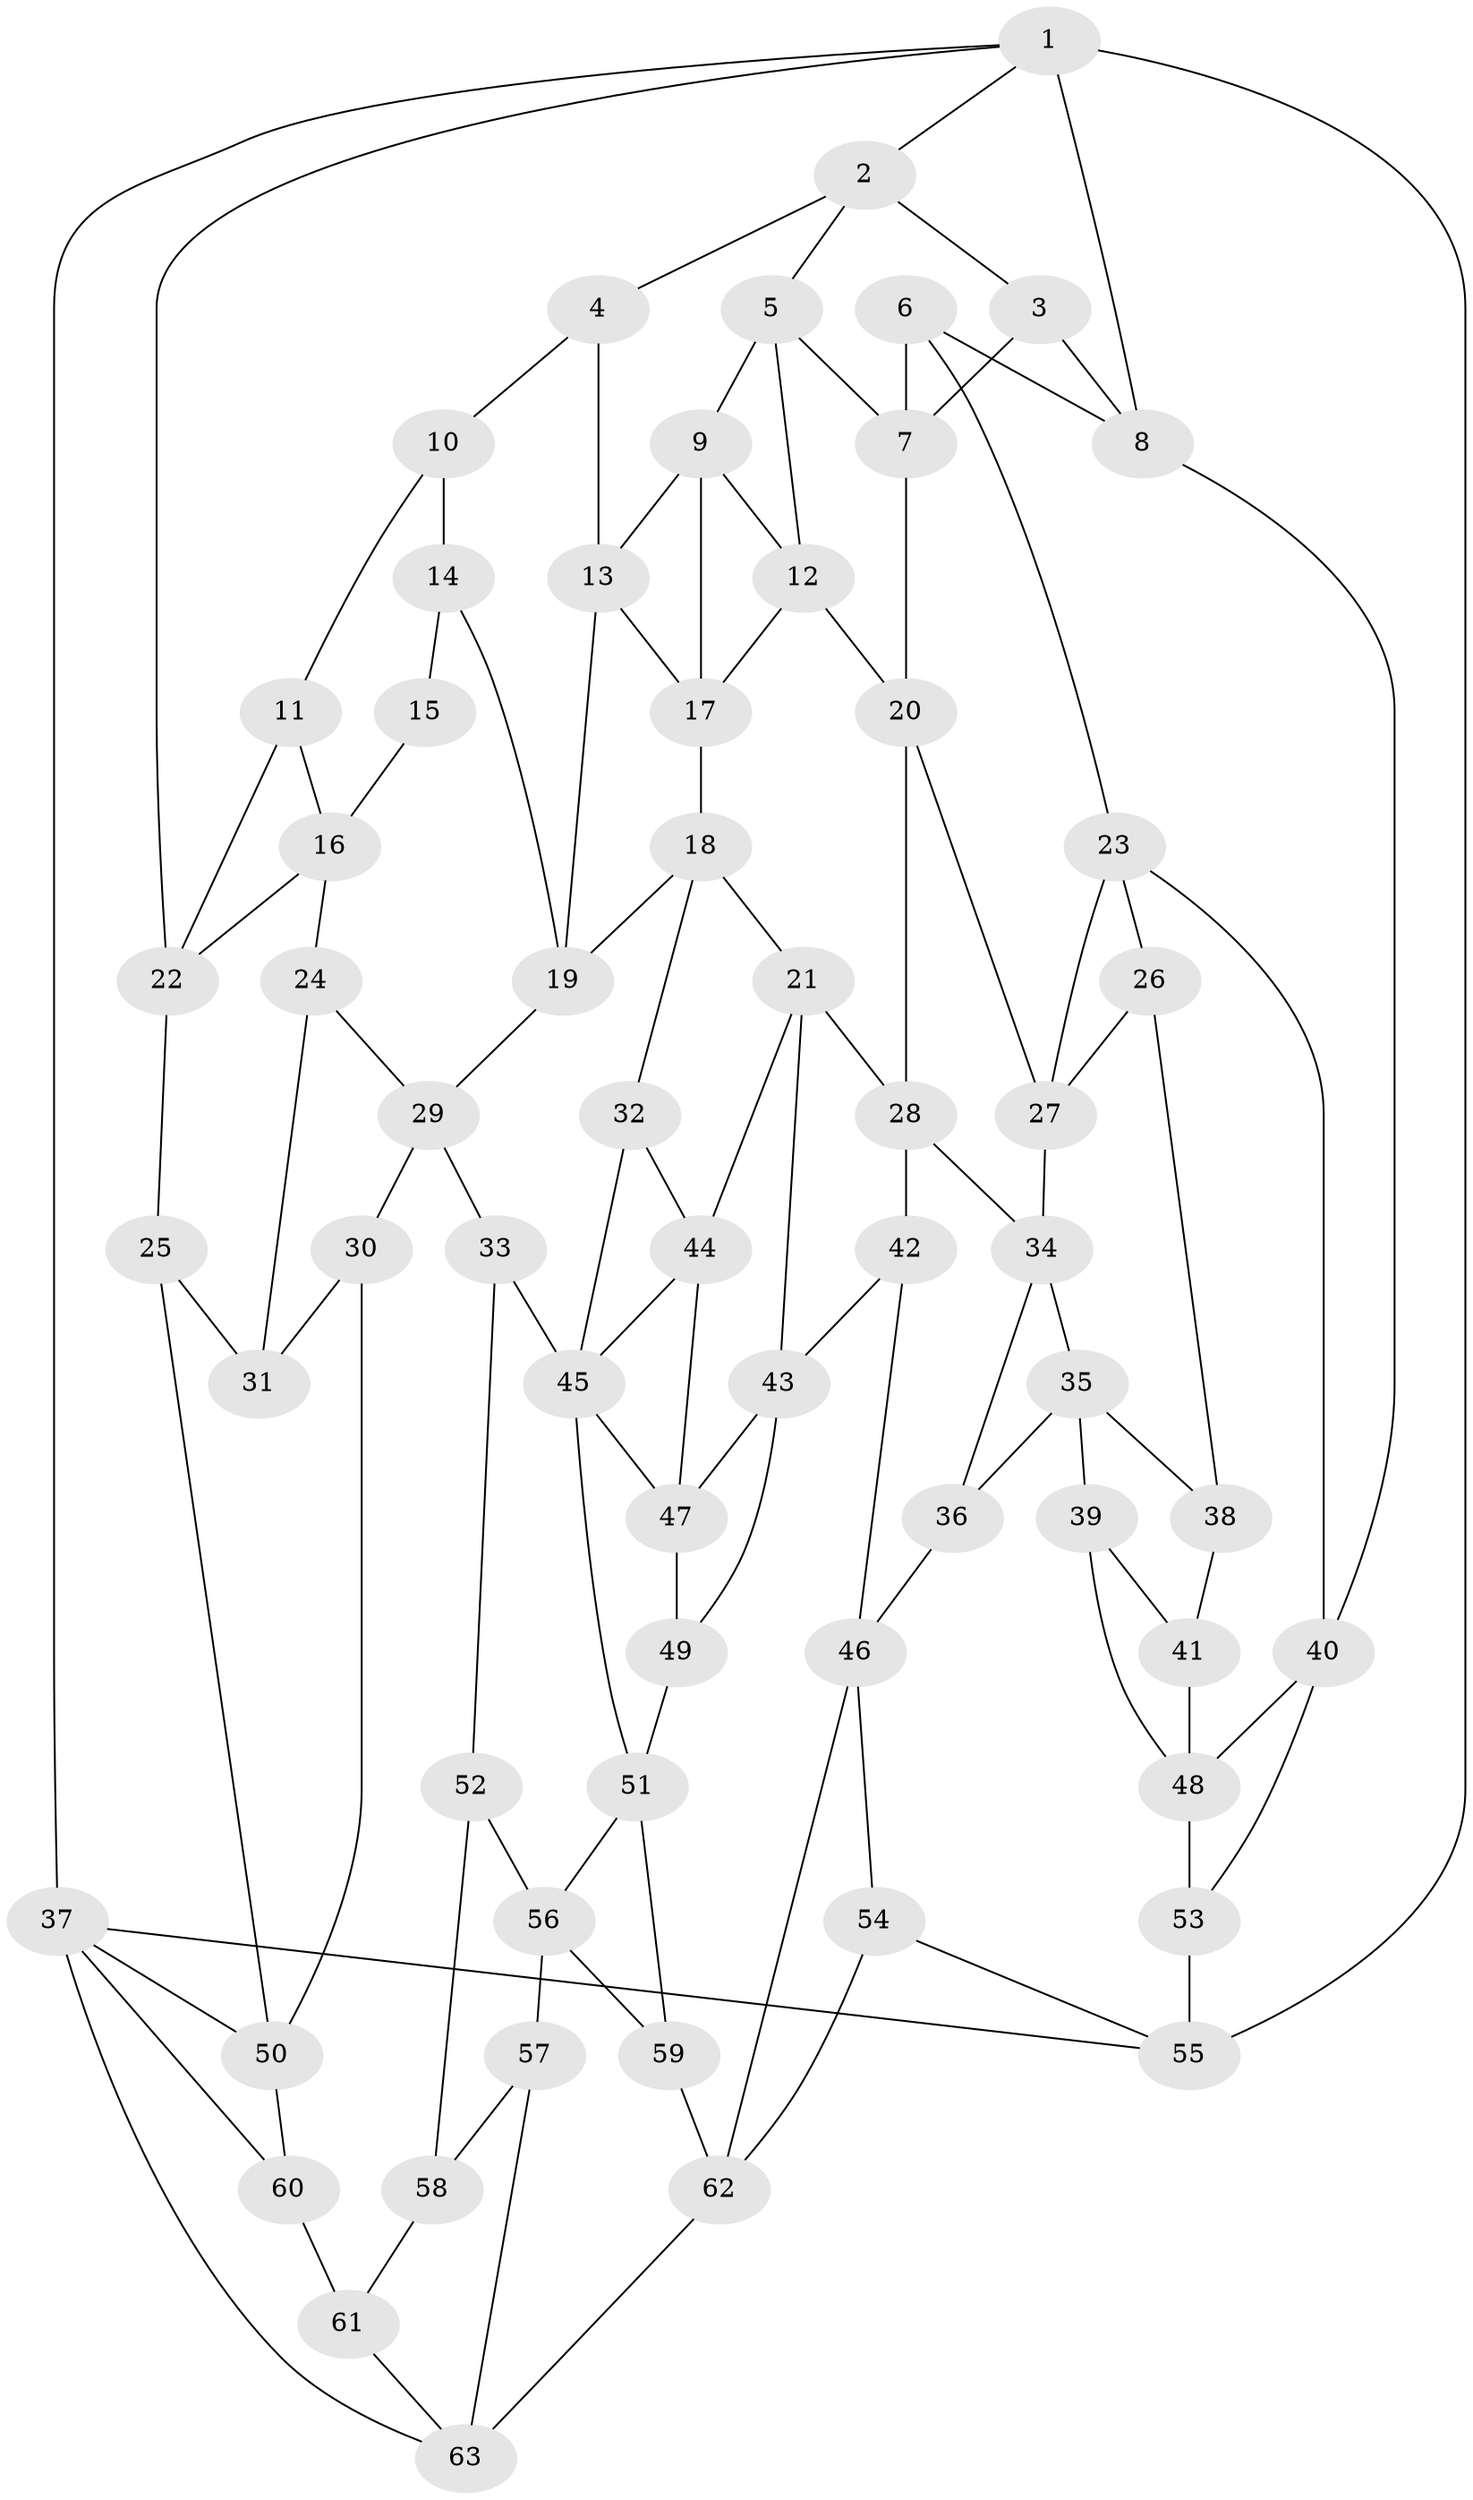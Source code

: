 // original degree distribution, {3: 0.03968253968253968, 6: 0.2698412698412698, 5: 0.4523809523809524, 4: 0.23809523809523808}
// Generated by graph-tools (version 1.1) at 2025/03/03/09/25 03:03:11]
// undirected, 63 vertices, 113 edges
graph export_dot {
graph [start="1"]
  node [color=gray90,style=filled];
  1;
  2;
  3;
  4;
  5;
  6;
  7;
  8;
  9;
  10;
  11;
  12;
  13;
  14;
  15;
  16;
  17;
  18;
  19;
  20;
  21;
  22;
  23;
  24;
  25;
  26;
  27;
  28;
  29;
  30;
  31;
  32;
  33;
  34;
  35;
  36;
  37;
  38;
  39;
  40;
  41;
  42;
  43;
  44;
  45;
  46;
  47;
  48;
  49;
  50;
  51;
  52;
  53;
  54;
  55;
  56;
  57;
  58;
  59;
  60;
  61;
  62;
  63;
  1 -- 2 [weight=1.0];
  1 -- 8 [weight=2.0];
  1 -- 22 [weight=1.0];
  1 -- 37 [weight=1.0];
  1 -- 55 [weight=1.0];
  2 -- 3 [weight=1.0];
  2 -- 4 [weight=1.0];
  2 -- 5 [weight=1.0];
  3 -- 7 [weight=1.0];
  3 -- 8 [weight=1.0];
  4 -- 10 [weight=1.0];
  4 -- 13 [weight=1.0];
  5 -- 7 [weight=1.0];
  5 -- 9 [weight=1.0];
  5 -- 12 [weight=1.0];
  6 -- 7 [weight=1.0];
  6 -- 8 [weight=1.0];
  6 -- 23 [weight=1.0];
  7 -- 20 [weight=1.0];
  8 -- 40 [weight=1.0];
  9 -- 12 [weight=1.0];
  9 -- 13 [weight=1.0];
  9 -- 17 [weight=1.0];
  10 -- 11 [weight=1.0];
  10 -- 14 [weight=1.0];
  11 -- 16 [weight=1.0];
  11 -- 22 [weight=1.0];
  12 -- 17 [weight=1.0];
  12 -- 20 [weight=1.0];
  13 -- 17 [weight=1.0];
  13 -- 19 [weight=1.0];
  14 -- 15 [weight=1.0];
  14 -- 19 [weight=1.0];
  15 -- 16 [weight=1.0];
  16 -- 22 [weight=1.0];
  16 -- 24 [weight=1.0];
  17 -- 18 [weight=1.0];
  18 -- 19 [weight=1.0];
  18 -- 21 [weight=1.0];
  18 -- 32 [weight=1.0];
  19 -- 29 [weight=1.0];
  20 -- 27 [weight=1.0];
  20 -- 28 [weight=1.0];
  21 -- 28 [weight=1.0];
  21 -- 43 [weight=1.0];
  21 -- 44 [weight=1.0];
  22 -- 25 [weight=1.0];
  23 -- 26 [weight=1.0];
  23 -- 27 [weight=1.0];
  23 -- 40 [weight=1.0];
  24 -- 29 [weight=1.0];
  24 -- 31 [weight=2.0];
  25 -- 31 [weight=1.0];
  25 -- 50 [weight=1.0];
  26 -- 27 [weight=1.0];
  26 -- 38 [weight=1.0];
  27 -- 34 [weight=1.0];
  28 -- 34 [weight=1.0];
  28 -- 42 [weight=1.0];
  29 -- 30 [weight=1.0];
  29 -- 33 [weight=1.0];
  30 -- 31 [weight=1.0];
  30 -- 50 [weight=1.0];
  32 -- 44 [weight=1.0];
  32 -- 45 [weight=1.0];
  33 -- 45 [weight=1.0];
  33 -- 52 [weight=1.0];
  34 -- 35 [weight=1.0];
  34 -- 36 [weight=1.0];
  35 -- 36 [weight=1.0];
  35 -- 38 [weight=1.0];
  35 -- 39 [weight=1.0];
  36 -- 46 [weight=1.0];
  37 -- 50 [weight=1.0];
  37 -- 55 [weight=1.0];
  37 -- 60 [weight=1.0];
  37 -- 63 [weight=1.0];
  38 -- 41 [weight=2.0];
  39 -- 41 [weight=1.0];
  39 -- 48 [weight=1.0];
  40 -- 48 [weight=1.0];
  40 -- 53 [weight=1.0];
  41 -- 48 [weight=1.0];
  42 -- 43 [weight=1.0];
  42 -- 46 [weight=1.0];
  43 -- 47 [weight=1.0];
  43 -- 49 [weight=1.0];
  44 -- 45 [weight=1.0];
  44 -- 47 [weight=1.0];
  45 -- 47 [weight=1.0];
  45 -- 51 [weight=1.0];
  46 -- 54 [weight=1.0];
  46 -- 62 [weight=1.0];
  47 -- 49 [weight=1.0];
  48 -- 53 [weight=1.0];
  49 -- 51 [weight=1.0];
  50 -- 60 [weight=1.0];
  51 -- 56 [weight=1.0];
  51 -- 59 [weight=1.0];
  52 -- 56 [weight=1.0];
  52 -- 58 [weight=1.0];
  53 -- 55 [weight=2.0];
  54 -- 55 [weight=1.0];
  54 -- 62 [weight=1.0];
  56 -- 57 [weight=1.0];
  56 -- 59 [weight=1.0];
  57 -- 58 [weight=1.0];
  57 -- 63 [weight=1.0];
  58 -- 61 [weight=1.0];
  59 -- 62 [weight=1.0];
  60 -- 61 [weight=2.0];
  61 -- 63 [weight=1.0];
  62 -- 63 [weight=1.0];
}
